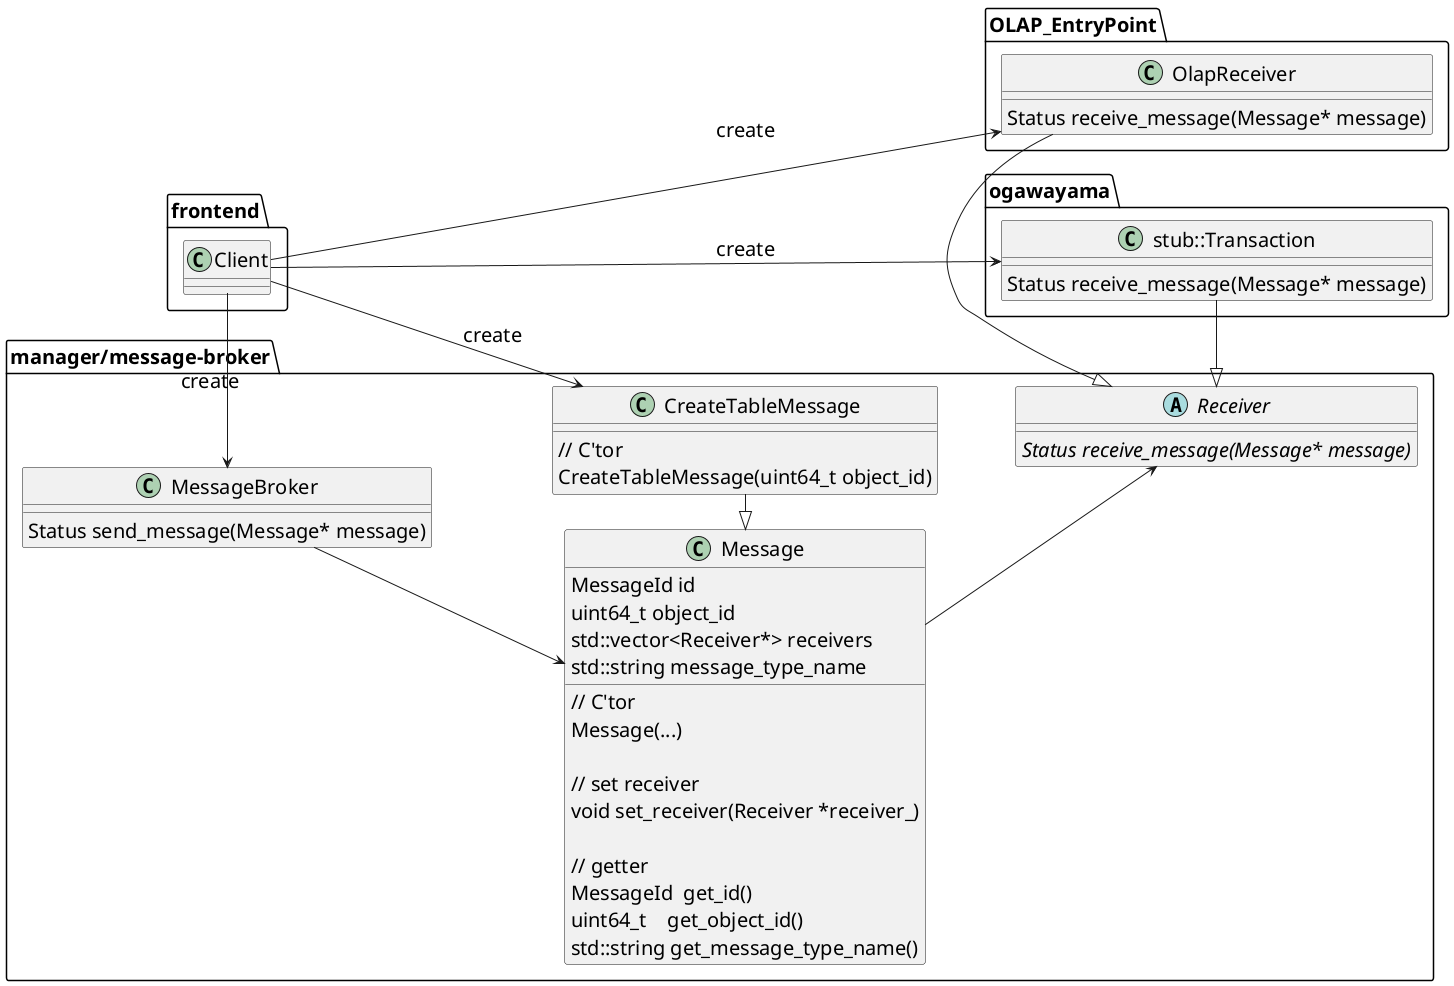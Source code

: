 ' =========================================================
'
' =========================================================
@startuml Message
left to right direction
skinparam defaultFontSize 20

package "manager/message-broker" {
  abstract class Receiver {
    {abstract} Status receive_message(Message* message)
  }

  class Message{
  	{field}MessageId id　　　　　　
  	{field}uint64_t object_id　　
  	{field}std::vector<Receiver*> receivers
  	{field}std::string message_type_name
    {method}// C'tor
  	{method}Message(...)
    {method}
    {method}// set receiver
  	{method}void set_receiver(Receiver *receiver_)
    {method}
    {method}// getter
  	{method}MessageId  get_id()
  	{method}uint64_t    get_object_id()
  	{method}std::string get_message_type_name()
  }

  class CreateTableMessage {
    {method}// C'tor
  	{method}CreateTableMessage(uint64_t object_id)
  }

  class MessageBroker {
    {method}Status send_message(Message* message)
  }
}

package ogawayama {
  class "stub::Transaction" {
    {method}Status receive_message(Message* message)
  }
}

package OLAP_EntryPoint {
  class OlapReceiver {
    {method}Status receive_message(Message* message)
  }
}

package frontend {
  class Client {
  }

}

"stub::Transaction" -|> Receiver

MessageBroker --> Message
Message --> Receiver

Message <|- CreateTableMessage

Client --> CreateTableMessage : create
Client -> "stub::Transaction" : create
MessageBroker <- Client : create

OlapReceiver -|> Receiver
Client -> OlapReceiver : create

@enduml
